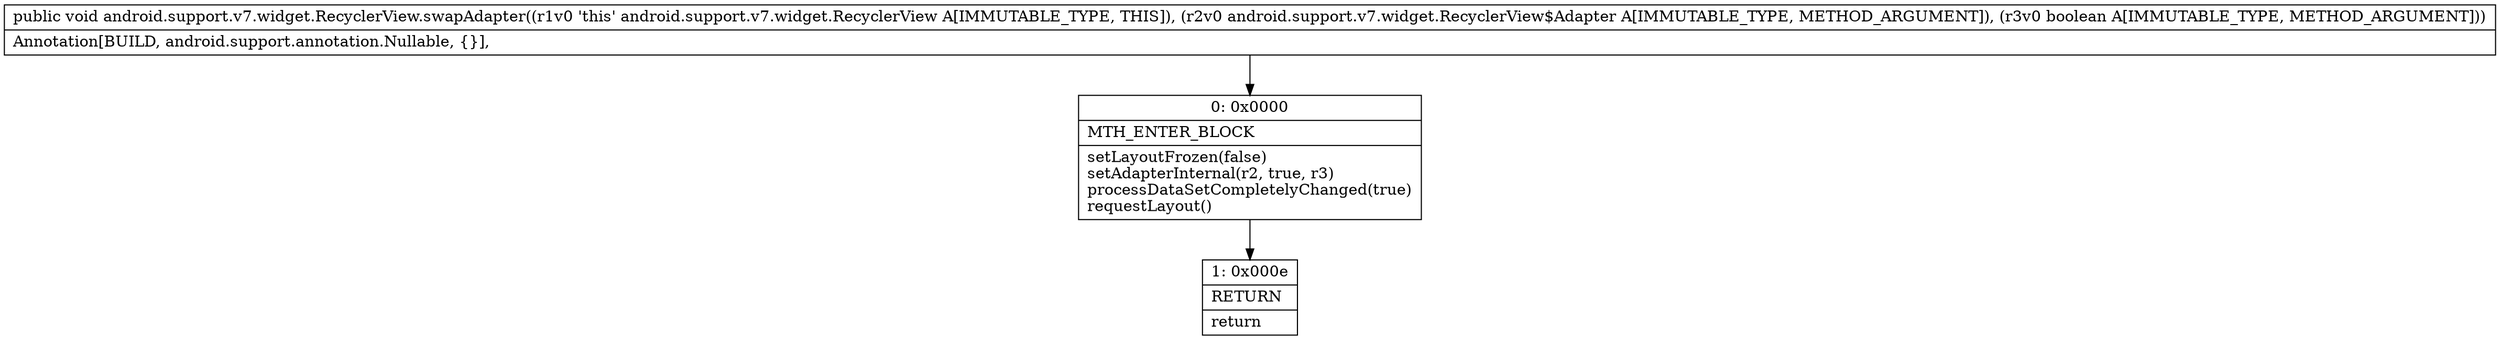 digraph "CFG forandroid.support.v7.widget.RecyclerView.swapAdapter(Landroid\/support\/v7\/widget\/RecyclerView$Adapter;Z)V" {
Node_0 [shape=record,label="{0\:\ 0x0000|MTH_ENTER_BLOCK\l|setLayoutFrozen(false)\lsetAdapterInternal(r2, true, r3)\lprocessDataSetCompletelyChanged(true)\lrequestLayout()\l}"];
Node_1 [shape=record,label="{1\:\ 0x000e|RETURN\l|return\l}"];
MethodNode[shape=record,label="{public void android.support.v7.widget.RecyclerView.swapAdapter((r1v0 'this' android.support.v7.widget.RecyclerView A[IMMUTABLE_TYPE, THIS]), (r2v0 android.support.v7.widget.RecyclerView$Adapter A[IMMUTABLE_TYPE, METHOD_ARGUMENT]), (r3v0 boolean A[IMMUTABLE_TYPE, METHOD_ARGUMENT]))  | Annotation[BUILD, android.support.annotation.Nullable, \{\}], \l}"];
MethodNode -> Node_0;
Node_0 -> Node_1;
}

